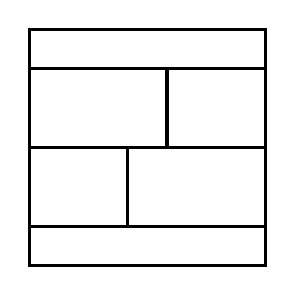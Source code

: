 \begin{tikzpicture}[very thick, scale=.5]
    \draw (0,5) rectangle (6,6);
    \draw (0,3) rectangle (7/2,5);
    \draw (7/2,3) rectangle (6,5);
    \draw (0,1) rectangle (5/2,3);
    \draw (5/2,1) rectangle (6,3);
    \draw (0,0) rectangle (6,1);
\end{tikzpicture}

